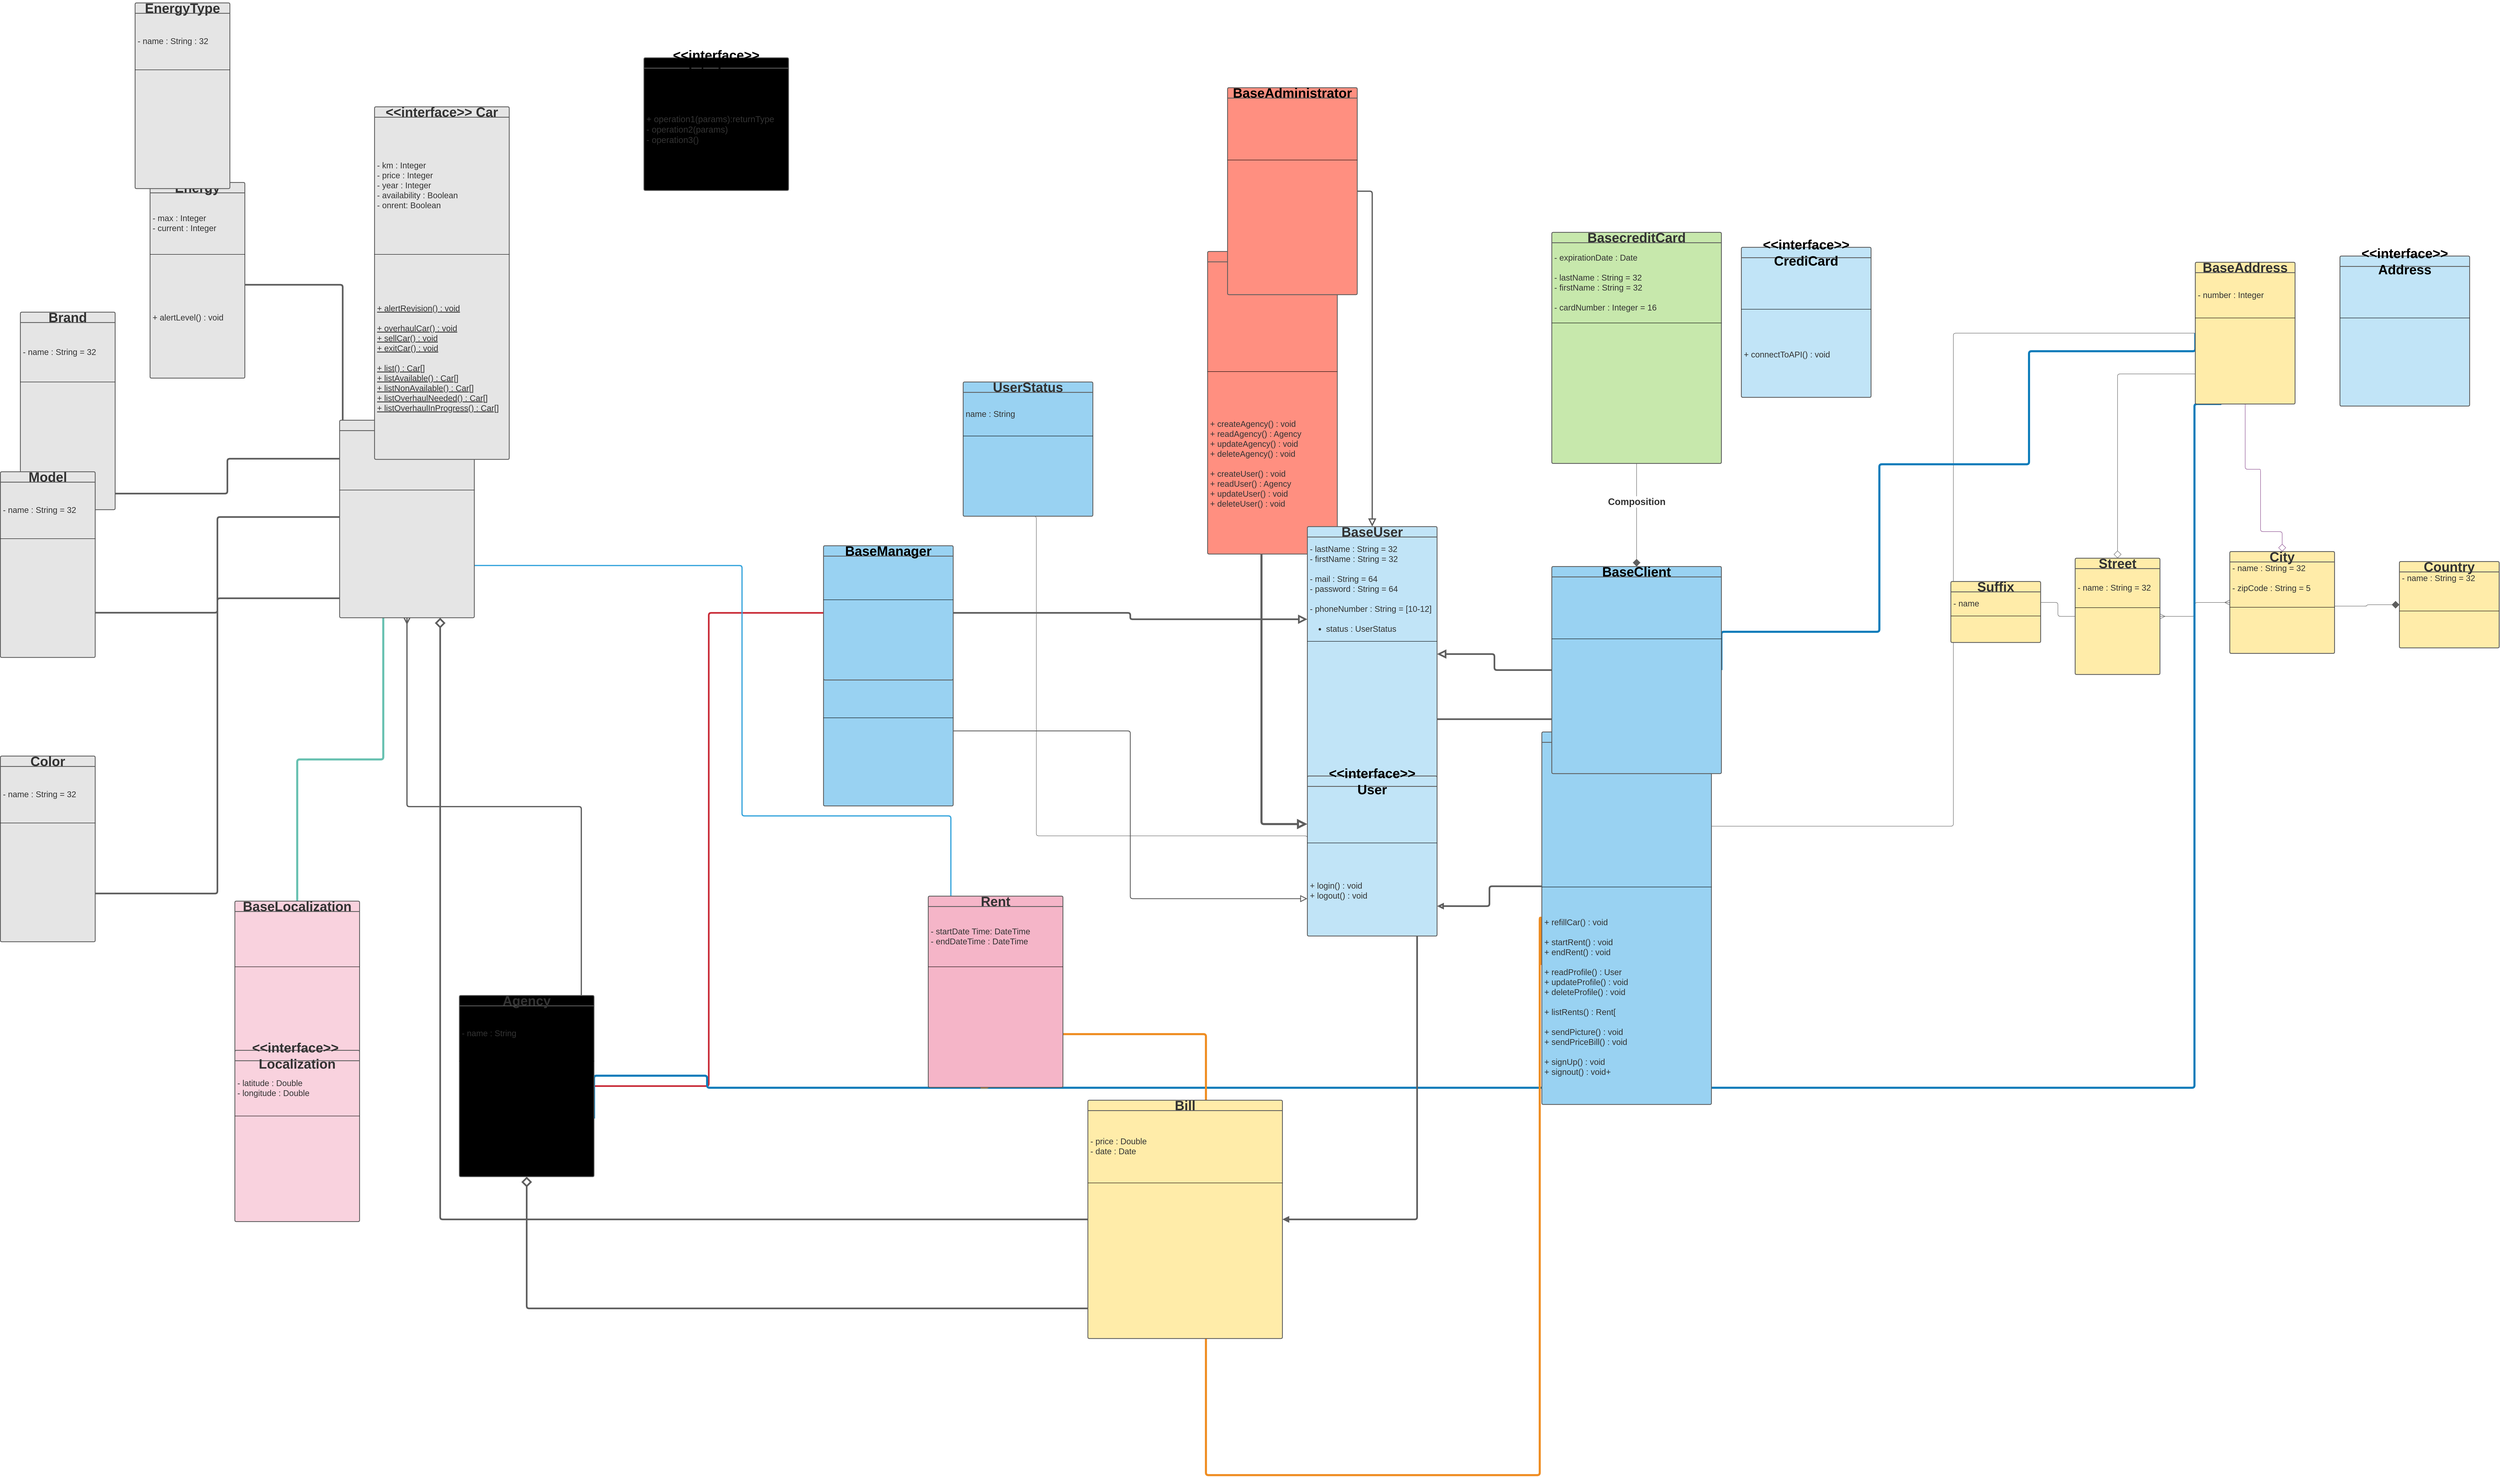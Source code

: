<mxfile version="13.6.5">
    <diagram id="5RfYDNpCwrx3Yhhdope6" name="Page-1">
        <mxGraphModel dx="8212" dy="3668" grid="1" gridSize="10" guides="1" tooltips="1" connect="1" arrows="1" fold="1" page="1" pageScale="1" pageWidth="827" pageHeight="1169" math="0" shadow="0">
            <root>
                <mxCell id="0"/>
                <mxCell id="1" parent="0"/>
                <UserObject label="" lucidchartObjectId="KBDP-sOj3bXd" id="30">
                    <mxCell style="html=1;jettySize=18;fontSize=11;strokeColor=#5E5E5E;rounded=1;arcSize=12;edgeStyle=orthogonalEdgeStyle;startArrow=diamond;endFill=1;startSize=16;;endArrow=none;;exitX=0.5;exitY=-0.003;exitPerimeter=1;entryX=0.5;entryY=1.002;entryPerimeter=1;" edge="1" parent="1" source="110" target="26">
                        <mxGeometry width="100" height="100" relative="1" as="geometry">
                            <Array as="points"/>
                        </mxGeometry>
                    </mxCell>
                </UserObject>
                <mxCell id="31" value="Composition" style="text;html=1;resizable=0;labelBackgroundColor=#ffffff;align=center;verticalAlign=middle;fontStyle=1;fontColor=#333333;;fontSize=22.667;" vertex="1" parent="30">
                    <mxGeometry x="0.259" relative="1" as="geometry"/>
                </mxCell>
                <UserObject label="" lucidchartObjectId="~MDPHWvBmZZT" id="32">
                    <mxCell style="html=1;jettySize=18;fontSize=11;strokeColor=#5E5E5E;rounded=1;arcSize=12;edgeStyle=orthogonalEdgeStyle;startArrow=none;;endArrow=none;;exitX=1.002;exitY=0.252;exitPerimeter=1;entryX=-0.004;entryY=0.5;entryPerimeter=1;" edge="1" parent="1" source="6" target="14">
                        <mxGeometry width="100" height="100" relative="1" as="geometry">
                            <Array as="points"/>
                        </mxGeometry>
                    </mxCell>
                </UserObject>
                <UserObject label="" lucidchartObjectId="QNDPG9SQ7S8q" id="33">
                    <mxCell style="html=1;jettySize=18;fontSize=11;strokeColor=#5E5E5E;dashed=1;rounded=1;arcSize=12;edgeStyle=orthogonalEdgeStyle;startArrow=none;;endArrow=none;;exitY=0.589;exitPerimeter=1;entryY=0.589;entryPerimeter=1;" edge="1" parent="1" source="14" target="14">
                        <mxGeometry width="100" height="100" relative="1" as="geometry">
                            <Array as="points">
                                <mxPoint x="659" y="-887" generated="1"/>
                                <mxPoint x="659" y="-887" generated="1"/>
                            </Array>
                        </mxGeometry>
                    </mxCell>
                </UserObject>
                <UserObject label="" lucidchartObjectId="0VDPelJ_Ds8s" id="42">
                    <mxCell style="html=1;jettySize=18;fontSize=11;strokeColor=#5E5E5E;rounded=1;arcSize=12;edgeStyle=orthogonalEdgeStyle;startArrow=none;;endArrow=diamond;endFill=0;endSize=16;;exitX=-0.004;exitY=0.79;exitPerimeter=1;entryX=0.5;entryY=-0.004;entryPerimeter=1;" edge="1" parent="1" source="14" target="47">
                        <mxGeometry width="100" height="100" relative="1" as="geometry">
                            <Array as="points"/>
                        </mxGeometry>
                    </mxCell>
                </UserObject>
                <UserObject label="" lucidchartObjectId="oZDPMXBSBQoi" id="51">
                    <mxCell style="html=1;jettySize=18;fontSize=11;strokeColor=#5E5E5E;rounded=1;arcSize=12;edgeStyle=orthogonalEdgeStyle;startArrow=none;;endArrow=diamond;endFill=1;endSize=16;;exitX=1.004;exitY=0.536;exitPerimeter=1;entryX=-0.004;entryY=0.5;entryPerimeter=1;" edge="1" parent="1" source="38" target="43">
                        <mxGeometry width="100" height="100" relative="1" as="geometry">
                            <Array as="points"/>
                        </mxGeometry>
                    </mxCell>
                </UserObject>
                <UserObject label="" lucidchartObjectId="L0DP7nwBgOTO" id="52">
                    <mxCell style="html=1;jettySize=18;fontSize=11;strokeColor=#5E5E5E;rounded=1;arcSize=12;edgeStyle=orthogonalEdgeStyle;startArrow=ERmany;startSize=10;;endArrow=ERmany;endSize=10;;exitX=1.004;exitY=0.5;exitPerimeter=1;entryX=-0.004;entryY=0.5;entryPerimeter=1;" edge="1" parent="1" source="47" target="38">
                        <mxGeometry width="100" height="100" relative="1" as="geometry">
                            <Array as="points"/>
                        </mxGeometry>
                    </mxCell>
                </UserObject>
                <UserObject label="" lucidchartObjectId="e1DP7h.QYlF." id="53">
                    <mxCell style="html=1;jettySize=18;fontSize=11;strokeColor=#834187;strokeOpacity=100;rounded=1;arcSize=12;edgeStyle=orthogonalEdgeStyle;startArrow=none;;endArrow=diamond;endFill=0;endSize=16;;exitX=0.5;exitY=1.004;exitPerimeter=1;entryX=0.5;entryY=-0.004;entryPerimeter=1;" edge="1" parent="1" source="14" target="38">
                        <mxGeometry width="100" height="100" relative="1" as="geometry">
                            <Array as="points">
                                <mxPoint x="791" y="-528"/>
                                <mxPoint x="797" y="-528"/>
                                <mxPoint x="797" y="-378"/>
                                <mxPoint x="845" y="-378"/>
                            </Array>
                        </mxGeometry>
                    </mxCell>
                </UserObject>
                <UserObject label="" lucidchartObjectId="U4DPAWzCfaUG" id="58">
                    <mxCell style="html=1;jettySize=18;fontSize=11;strokeColor=#5E5E5E;rounded=1;arcSize=12;edgeStyle=orthogonalEdgeStyle;startArrow=none;;endArrow=none;;exitX=-0.004;exitY=0.5;exitPerimeter=1;entryX=1.004;entryY=0.342;entryPerimeter=1;" edge="1" parent="1" source="47" target="54">
                        <mxGeometry width="100" height="100" relative="1" as="geometry">
                            <Array as="points"/>
                        </mxGeometry>
                    </mxCell>
                </UserObject>
                <UserObject label="" lucidchartObjectId="qPTPMJN19MaH" id="59">
                    <mxCell style="html=1;jettySize=18;fontSize=11;strokeColor=#c92d39;strokeOpacity=100;strokeWidth=4;rounded=1;arcSize=12;edgeStyle=orthogonalEdgeStyle;startArrow=none;;endArrow=none;;exitX=-0.003;exitY=0.5;exitPerimeter=1;entryX=1.003;entryY=0.5;entryPerimeter=1;" edge="1" parent="1" source="120" target="18">
                        <mxGeometry width="100" height="100" relative="1" as="geometry">
                            <Array as="points"/>
                        </mxGeometry>
                    </mxCell>
                </UserObject>
                <UserObject label="" lucidchartObjectId="LpEPcqVdFbPr" id="60">
                    <mxCell style="html=1;jettySize=18;fontSize=11;strokeColor=#5E5E5E;strokeWidth=4;rounded=1;arcSize=12;edgeStyle=orthogonalEdgeStyle;startArrow=none;;endArrow=block;endFill=0;;exitX=-0.002;exitY=0.414;exitPerimeter=1;entryX=1.003;entryY=0.815;entryPerimeter=1;" edge="1" parent="1" source="6" target="128">
                        <mxGeometry width="100" height="100" relative="1" as="geometry">
                            <Array as="points"/>
                        </mxGeometry>
                    </mxCell>
                </UserObject>
                <UserObject label="" lucidchartObjectId="QpEP~G-iInLR" id="61">
                    <mxCell style="html=1;jettySize=18;fontSize=11;strokeColor=#5E5E5E;strokeWidth=2;rounded=1;arcSize=12;edgeStyle=orthogonalEdgeStyle;startArrow=none;;endArrow=block;endFill=0;endSize=12;;exitX=1.003;exitY=0.5;exitPerimeter=1;entryX=-0.003;entryY=0.768;entryPerimeter=1;" edge="1" parent="1" source="22" target="128">
                        <mxGeometry width="100" height="100" relative="1" as="geometry">
                            <Array as="points"/>
                        </mxGeometry>
                    </mxCell>
                </UserObject>
                <UserObject label="" lucidchartObjectId="VyEPJtCxPHjH" id="62">
                    <mxCell style="html=1;jettySize=18;fontSize=11;strokeColor=#5E5E5E;strokeWidth=3;rounded=1;arcSize=12;edgeStyle=orthogonalEdgeStyle;startArrow=ERmany;startSize=10;;endArrow=none;;exitX=0.5;exitY=1.003;exitPerimeter=1;entryX=0.908;entryY=-0.003;entryPerimeter=1;" edge="1" parent="1" source="10" target="18">
                        <mxGeometry width="100" height="100" relative="1" as="geometry">
                            <Array as="points"/>
                        </mxGeometry>
                    </mxCell>
                </UserObject>
                <UserObject label="" lucidchartObjectId="mBEPEIezt0qO" id="71">
                    <mxCell style="html=1;jettySize=18;fontSize=11;strokeColor=#5E5E5E;strokeWidth=4;rounded=1;arcSize=12;edgeStyle=orthogonalEdgeStyle;startArrow=none;;endArrow=none;;exitX=1.004;exitY=0.761;exitPerimeter=1;entryX=-0.003;entryY=0.49;entryPerimeter=1;" edge="1" parent="1" source="67" target="10">
                        <mxGeometry width="100" height="100" relative="1" as="geometry">
                            <Array as="points"/>
                        </mxGeometry>
                    </mxCell>
                </UserObject>
                <UserObject label="" lucidchartObjectId="vBEPPZHmdo~H" id="72">
                    <mxCell style="html=1;jettySize=18;fontSize=11;strokeColor=#5E5E5E;strokeWidth=4;rounded=1;arcSize=12;edgeStyle=orthogonalEdgeStyle;startArrow=none;;endArrow=none;;exitX=1.004;exitY=0.922;exitPerimeter=1;entryX=-0.003;entryY=0.193;entryPerimeter=1;" edge="1" parent="1" source="63" target="10">
                        <mxGeometry width="100" height="100" relative="1" as="geometry">
                            <Array as="points"/>
                        </mxGeometry>
                    </mxCell>
                </UserObject>
                <UserObject label="" lucidchartObjectId="-DEPO_3HxVfS" id="77">
                    <mxCell style="html=1;jettySize=18;fontSize=11;strokeColor=#5E5E5E;strokeWidth=4;rounded=1;arcSize=12;edgeStyle=orthogonalEdgeStyle;startArrow=none;;endArrow=none;;exitX=1.004;exitY=0.742;exitPerimeter=1;entryX=-0.003;entryY=0.904;entryPerimeter=1;" edge="1" parent="1" source="73" target="10">
                        <mxGeometry width="100" height="100" relative="1" as="geometry">
                            <Array as="points"/>
                        </mxGeometry>
                    </mxCell>
                </UserObject>
                <UserObject label="" lucidchartObjectId="EJEPcHtEb3Is" id="86">
                    <mxCell style="html=1;jettySize=18;fontSize=11;strokeColor=#5E5E5E;strokeWidth=4;rounded=1;arcSize=12;edgeStyle=orthogonalEdgeStyle;startArrow=none;;endArrow=none;;exitX=0.53;exitY=-0.003;exitPerimeter=1;entryX=0.5;entryY=1.003;entryPerimeter=1;" edge="1" parent="1" source="78" target="82">
                        <mxGeometry width="100" height="100" relative="1" as="geometry">
                            <Array as="points"/>
                        </mxGeometry>
                    </mxCell>
                </UserObject>
                <UserObject label="" lucidchartObjectId="uKEPRJ6XrZKV" id="87">
                    <mxCell style="html=1;jettySize=18;fontSize=11;strokeColor=#5E5E5E;strokeWidth=4;rounded=1;arcSize=12;edgeStyle=orthogonalEdgeStyle;startArrow=none;;endArrow=none;;exitX=0.02;exitY=-0.003;exitPerimeter=1;entryX=1.004;entryY=0.523;entryPerimeter=1;" edge="1" parent="1" source="10" target="78">
                        <mxGeometry width="100" height="100" relative="1" as="geometry">
                            <Array as="points"/>
                        </mxGeometry>
                    </mxCell>
                </UserObject>
                <UserObject label="" lucidchartObjectId="LNEP3~CspeV~" id="88">
                    <mxCell style="html=1;jettySize=18;fontSize=11;strokeColor=#0c7cba;strokeOpacity=100;strokeWidth=5;rounded=1;arcSize=12;edgeStyle=orthogonalEdgeStyle;startArrow=none;;endArrow=none;;exitX=1.003;exitY=0.68;exitPerimeter=1;entryX=0.26;entryY=1.004;entryPerimeter=1;" edge="1" parent="1" source="18" target="14">
                        <mxGeometry width="100" height="100" relative="1" as="geometry">
                            <Array as="points">
                                <mxPoint x="-2940" y="931"/>
                                <mxPoint x="-350" y="960"/>
                                <mxPoint x="638" y="-562"/>
                            </Array>
                        </mxGeometry>
                    </mxCell>
                </UserObject>
                <UserObject label="" lucidchartObjectId="XKTPP24UVmcx" id="89">
                    <mxCell style="html=1;jettySize=18;fontSize=11;strokeColor=#0c7cba;strokeOpacity=100;strokeWidth=5;rounded=1;arcSize=12;edgeStyle=orthogonalEdgeStyle;startArrow=none;;endArrow=none;;exitX=1.002;exitY=0.5;exitPerimeter=1;entryX=-0.004;entryY=0.5;entryPerimeter=1;" edge="1" parent="1" source="110" target="14">
                        <mxGeometry width="100" height="100" relative="1" as="geometry">
                            <Array as="points">
                                <mxPoint x="-120" y="-137"/>
                                <mxPoint x="-120" y="-540"/>
                                <mxPoint x="240" y="-540"/>
                                <mxPoint x="240" y="-812"/>
                            </Array>
                        </mxGeometry>
                    </mxCell>
                </UserObject>
                <UserObject label="" lucidchartObjectId="zTEPGI~eQrPF" id="90">
                    <mxCell style="html=1;jettySize=18;fontSize=11;strokeColor=#68c1b1;strokeOpacity=100;strokeWidth=5;rounded=1;arcSize=12;edgeStyle=orthogonalEdgeStyle;startArrow=none;;endArrow=none;;exitX=0.323;exitY=1.003;exitPerimeter=1;entryX=0.5;entryY=-0.003;entryPerimeter=1;" edge="1" parent="1" source="10" target="34">
                        <mxGeometry width="100" height="100" relative="1" as="geometry">
                            <Array as="points"/>
                        </mxGeometry>
                    </mxCell>
                </UserObject>
                <UserObject label="" lucidchartObjectId="eeFPdmZz9bhF" id="95">
                    <mxCell style="html=1;jettySize=18;fontSize=11;strokeColor=#5E5E5E;rounded=1;arcSize=12;edgeStyle=orthogonalEdgeStyle;startArrow=none;;endArrow=none;;exitX=-0.003;exitY=0.5;exitPerimeter=1;entryX=0.5;entryY=1.004;entryPerimeter=1;" edge="1" parent="1" source="128" target="91">
                        <mxGeometry width="100" height="100" relative="1" as="geometry">
                            <Array as="points">
                                <mxPoint x="-2148" y="354"/>
                            </Array>
                        </mxGeometry>
                    </mxCell>
                </UserObject>
                <UserObject label="" lucidchartObjectId="OpFP_wN8tkdx" id="100">
                    <mxCell style="html=1;jettySize=18;fontSize=11;strokeColor=#ef8d22;strokeOpacity=100;strokeWidth=5;rounded=1;arcSize=12;edgeStyle=orthogonalEdgeStyle;startArrow=none;;endArrow=none;;exitX=-0.002;exitY=0.626;exitPerimeter=1;entryX=0.388;entryY=1.003;entryPerimeter=1;" edge="1" parent="1" source="6" target="96">
                        <mxGeometry width="100" height="100" relative="1" as="geometry">
                            <Array as="points">
                                <mxPoint x="-937" y="551"/>
                                <mxPoint x="-937" y="1892"/>
                                <mxPoint x="-1740" y="1892"/>
                                <mxPoint x="-1740" y="831"/>
                                <mxPoint x="-2262" y="831"/>
                            </Array>
                        </mxGeometry>
                    </mxCell>
                </UserObject>
                <UserObject label="" lucidchartObjectId="XpFPq5zYP~cf" id="101">
                    <mxCell style="html=1;jettySize=18;fontSize=11;strokeColor=#3aa6dd;strokeOpacity=100;strokeWidth=3;rounded=1;arcSize=12;edgeStyle=orthogonalEdgeStyle;startArrow=none;;endArrow=none;;exitX=0.166;exitY=-0.003;exitPerimeter=1;entryX=1.003;entryY=0.737;entryPerimeter=1;" edge="1" parent="1" source="96" target="10">
                        <mxGeometry width="100" height="100" relative="1" as="geometry">
                            <Array as="points">
                                <mxPoint x="-2376" y="306"/>
                                <mxPoint x="-2856" y="306"/>
                                <mxPoint x="-2856" y="32"/>
                            </Array>
                        </mxGeometry>
                    </mxCell>
                </UserObject>
                <UserObject label="" lucidchartObjectId="FtFPsLgDKnul" id="106">
                    <mxCell style="html=1;jettySize=18;fontSize=11;strokeColor=#5E5E5E;strokeWidth=4;rounded=1;arcSize=12;edgeStyle=orthogonalEdgeStyle;startArrow=none;;endArrow=diamond;endFill=0;endSize=16;;exitX=-0.002;exitY=0.5;exitPerimeter=1;entryX=0.748;entryY=1.003;entryPerimeter=1;" edge="1" parent="1" source="102" target="10">
                        <mxGeometry width="100" height="100" relative="1" as="geometry">
                            <Array as="points"/>
                        </mxGeometry>
                    </mxCell>
                </UserObject>
                <UserObject label="" lucidchartObjectId="3uFPoLVS.C9O" id="107">
                    <mxCell style="html=1;jettySize=18;fontSize=11;strokeColor=#5E5E5E;strokeWidth=4;rounded=1;arcSize=12;edgeStyle=orthogonalEdgeStyle;startArrow=none;;endArrow=diamond;endFill=0;endSize=16;;exitX=-0.002;exitY=0.875;exitPerimeter=1;entryX=0.5;entryY=1.003;entryPerimeter=1;" edge="1" parent="1" source="102" target="18">
                        <mxGeometry width="100" height="100" relative="1" as="geometry">
                            <Array as="points"/>
                        </mxGeometry>
                    </mxCell>
                </UserObject>
                <UserObject label="" lucidchartObjectId="ZMTPIbxcPhj9" id="118">
                    <mxCell style="html=1;jettySize=18;fontSize=11;strokeColor=#5E5E5E;strokeWidth=4;rounded=1;arcSize=12;edgeStyle=orthogonalEdgeStyle;startArrow=block;endFill=1;;endArrow=none;;exitX=1.002;exitY=0.5;exitPerimeter=1;entryX=-0.002;entryY=0.738;entryPerimeter=1;" edge="1" parent="1" source="102" target="110">
                        <mxGeometry width="100" height="100" relative="1" as="geometry">
                            <Array as="points"/>
                        </mxGeometry>
                    </mxCell>
                </UserObject>
                <UserObject label="" lucidchartObjectId="ZNTPXIl5XcfC" id="119">
                    <mxCell style="html=1;jettySize=18;fontSize=11;strokeColor=#5E5E5E;strokeWidth=3;rounded=1;arcSize=12;edgeStyle=orthogonalEdgeStyle;startArrow=none;;endArrow=block;endFill=0;endSize=12;;exitX=1.003;exitY=0.5;exitPerimeter=1;entryX=0.5;entryY=-0.002;entryPerimeter=1;" edge="1" parent="1" source="114" target="124">
                        <mxGeometry width="100" height="100" relative="1" as="geometry">
                            <Array as="points"/>
                        </mxGeometry>
                    </mxCell>
                </UserObject>
                <UserObject label="" lucidchartObjectId="XVTPJnx9~3q-" id="132">
                    <mxCell style="html=1;jettySize=18;fontSize=11;strokeColor=#5E5E5E;strokeWidth=4;rounded=1;arcSize=12;edgeStyle=orthogonalEdgeStyle;startArrow=none;;endArrow=block;endFill=0;endSize=12;;exitX=-0.002;exitY=0.5;exitPerimeter=1;entryX=1.003;entryY=0.444;entryPerimeter=1;" edge="1" parent="1" source="110" target="124">
                        <mxGeometry width="100" height="100" relative="1" as="geometry">
                            <Array as="points"/>
                        </mxGeometry>
                    </mxCell>
                </UserObject>
                <UserObject label="" lucidchartObjectId="hWTPpiE8yUmL" id="133">
                    <mxCell style="html=1;jettySize=18;fontSize=11;strokeColor=#5E5E5E;strokeWidth=5;rounded=1;arcSize=12;edgeStyle=orthogonalEdgeStyle;startArrow=none;;endArrow=block;endFill=0;endSize=12;;exitX=0.415;exitY=1.002;exitPerimeter=1;entryX=-0.003;entryY=0.299;entryPerimeter=1;" edge="1" parent="1" source="2" target="128">
                        <mxGeometry width="100" height="100" relative="1" as="geometry">
                            <Array as="points"/>
                        </mxGeometry>
                    </mxCell>
                </UserObject>
                <UserObject label="" lucidchartObjectId="3ZTPIbbzaPxq" id="142">
                    <mxCell style="html=1;jettySize=18;fontSize=11;strokeColor=#5E5E5E;strokeWidth=4;rounded=1;arcSize=12;edgeStyle=orthogonalEdgeStyle;startArrow=none;;endArrow=block;endFill=0;endSize=12;;exitX=1.003;exitY=0.5;exitPerimeter=1;entryX=-0.003;entryY=0.322;entryPerimeter=1;" edge="1" parent="1" source="120" target="124">
                        <mxGeometry width="100" height="100" relative="1" as="geometry">
                            <Array as="points"/>
                        </mxGeometry>
                    </mxCell>
                </UserObject>
                <mxCell id="2" value="&amp;lt;&amp;lt;interface&amp;gt;&amp;gt;&#10;Administrator" style="html=1;whiteSpace=wrap;swimlane;childLayout=stackLayout;horizontal=1;startSize=26;horizontalStack=0;resizeParent=1;resizeParentMax=0;resizeLast=0;collapsible=0;marginBottom=0;swimlaneFillColor=#ff8f80;startSize=25;fontSize=32;fontStyle=1;spacing=0;strokeColor=#5e5e5e;strokeOpacity=100;fillOpacity=100;rounded=1;absoluteArcSize=1;arcSize=7.2;fillColor=#ff8f80;strokeWidth=2;" vertex="1" zOrder="4" parent="1">
                    <mxGeometry x="-1736" y="-1052" width="312" height="727.95" as="geometry"/>
                </mxCell>
                <mxCell id="3" value="" style="part=1;html=1;resizeHeight=0;strokeColor=none;fillColor=none;align=left;verticalAlign=middle;spacingLeft=4;spacingRight=4;overflow=hidden;rotatable=0;points=[[0,0.5],[1,0.5]];portConstraint=eastwest;swimlaneFillColor=#ff8f80;strokeOpacity=100;fillOpacity=100;fontSize=11;" vertex="1" parent="2">
                    <mxGeometry y="25" width="312" height="260" as="geometry"/>
                </mxCell>
                <mxCell id="4" value="" style="line;strokeWidth=1;fillColor=none;align=left;verticalAlign=middle;spacingTop=-1;spacingLeft=3;spacingRight=3;rotatable=0;labelPosition=right;points=[];portConstraint=eastwest;" vertex="1" parent="2">
                    <mxGeometry y="285" width="312" height="8" as="geometry"/>
                </mxCell>
                <mxCell id="5" value="+ createAgency() : void&#10;+ readAgency() : Agency&#10;+ updateAgency() : void&#10;+ deleteAgency() : void&#10;&#10;+ createUser() : void&#10;+ readUser() : Agency&#10;+ updateUser() : void&#10;+ deleteUser() : void" style="part=1;html=1;resizeHeight=0;strokeColor=none;fillColor=none;align=left;verticalAlign=middle;spacingLeft=4;spacingRight=4;overflow=hidden;rotatable=0;points=[[0,0.5],[1,0.5]];portConstraint=eastwest;swimlaneFillColor=#ff8f80;strokeOpacity=100;fillOpacity=100;fontSize=20;fontColor=#333333;" vertex="1" parent="2">
                    <mxGeometry y="293" width="312" height="434.95" as="geometry"/>
                </mxCell>
                <mxCell id="6" value="&amp;lt;&amp;lt;interface&amp;gt;&amp;gt;&#10;Client" style="html=1;whiteSpace=wrap;swimlane;childLayout=stackLayout;horizontal=1;startSize=26;horizontalStack=0;resizeParent=1;resizeParentMax=0;resizeLast=0;collapsible=0;marginBottom=0;swimlaneFillColor=#99d2f2;startSize=25;fontSize=32;fontStyle=1;spacing=0;strokeColor=#5e5e5e;strokeOpacity=100;fillOpacity=100;rounded=1;absoluteArcSize=1;arcSize=7.2;fillColor=#99d2f2;strokeWidth=2;" vertex="1" zOrder="7" parent="1">
                    <mxGeometry x="-932" y="104" width="408" height="896.2" as="geometry"/>
                </mxCell>
                <mxCell id="7" value="" style="part=1;html=1;resizeHeight=0;strokeColor=none;fillColor=none;align=left;verticalAlign=middle;spacingLeft=4;spacingRight=4;overflow=hidden;rotatable=0;points=[[0,0.5],[1,0.5]];portConstraint=eastwest;swimlaneFillColor=#99d2f2;strokeOpacity=100;fillOpacity=100;fontSize=11;" vertex="1" parent="6">
                    <mxGeometry y="25" width="408" height="344" as="geometry"/>
                </mxCell>
                <mxCell id="8" value="" style="line;strokeWidth=1;fillColor=none;align=left;verticalAlign=middle;spacingTop=-1;spacingLeft=3;spacingRight=3;rotatable=0;labelPosition=right;points=[];portConstraint=eastwest;" vertex="1" parent="6">
                    <mxGeometry y="369" width="408" height="8" as="geometry"/>
                </mxCell>
                <mxCell id="9" value="+ refillCar() : void&#10;&#10;+ startRent() : void&#10;+ endRent() : void&#10;&#10;+ readProfile() : User&#10;+ updateProfile() : void&#10;+ deleteProfile() : void&#10;&#10;+ listRents() : Rent[&#10;&#10;+ sendPicture() : void&#10;+ sendPriceBill() : void&#10;&#10;+ signUp() :  void&#10;+ signout() : void+ " style="part=1;html=1;resizeHeight=0;strokeColor=none;fillColor=none;align=left;verticalAlign=middle;spacingLeft=4;spacingRight=4;overflow=hidden;rotatable=0;points=[[0,0.5],[1,0.5]];portConstraint=eastwest;swimlaneFillColor=#99d2f2;strokeOpacity=100;fillOpacity=100;fontSize=20;fontColor=#333333;" vertex="1" parent="6">
                    <mxGeometry y="377" width="408" height="519.2" as="geometry"/>
                </mxCell>
                <mxCell id="10" value="BaseCar" style="html=1;whiteSpace=wrap;swimlane;childLayout=stackLayout;horizontal=1;startSize=26;horizontalStack=0;resizeParent=1;resizeParentMax=0;resizeLast=0;collapsible=0;marginBottom=0;swimlaneFillColor=#e5e5e5;startSize=25;fontSize=32;fontColor=#333333;spacing=0;strokeColor=#5e5e5e;strokeOpacity=100;fillOpacity=100;rounded=1;absoluteArcSize=1;arcSize=7.2;fillColor=#e5e5e5;strokeWidth=2;" vertex="1" zOrder="8" parent="1">
                    <mxGeometry x="-3824" y="-646" width="324" height="475.2" as="geometry"/>
                </mxCell>
                <mxCell id="11" value="" style="part=1;html=1;resizeHeight=0;strokeColor=none;fillColor=none;align=left;verticalAlign=middle;spacingLeft=4;spacingRight=4;overflow=hidden;rotatable=0;points=[[0,0.5],[1,0.5]];portConstraint=eastwest;swimlaneFillColor=#e5e5e5;strokeOpacity=100;fillOpacity=100;fontSize=11;" vertex="1" parent="10">
                    <mxGeometry y="25" width="324" height="139" as="geometry"/>
                </mxCell>
                <mxCell id="12" value="" style="line;strokeWidth=1;fillColor=none;align=left;verticalAlign=middle;spacingTop=-1;spacingLeft=3;spacingRight=3;rotatable=0;labelPosition=right;points=[];portConstraint=eastwest;" vertex="1" parent="10">
                    <mxGeometry y="164" width="324" height="8" as="geometry"/>
                </mxCell>
                <mxCell id="13" value="" style="part=1;html=1;resizeHeight=0;strokeColor=none;fillColor=none;align=left;verticalAlign=middle;spacingLeft=4;spacingRight=4;overflow=hidden;rotatable=0;points=[[0,0.5],[1,0.5]];portConstraint=eastwest;swimlaneFillColor=#e5e5e5;strokeOpacity=100;fillOpacity=100;fontSize=11;" vertex="1" parent="10">
                    <mxGeometry y="172" width="324" height="303.2" as="geometry"/>
                </mxCell>
                <mxCell id="14" value="BaseAddress" style="html=1;whiteSpace=wrap;swimlane;childLayout=stackLayout;horizontal=1;startSize=26;horizontalStack=0;resizeParent=1;resizeParentMax=0;resizeLast=0;collapsible=0;marginBottom=0;swimlaneFillColor=#ffeca9;startSize=25;fontSize=32;fontColor=#333333;spacing=0;strokeColor=#5e5e5e;strokeOpacity=100;fillOpacity=100;rounded=1;absoluteArcSize=1;arcSize=7.2;fillColor=#ffeca9;strokeWidth=2;" vertex="1" zOrder="14" parent="1">
                    <mxGeometry x="640" y="-1026" width="240" height="341" as="geometry"/>
                </mxCell>
                <mxCell id="15" value="- number : Integer " style="part=1;html=1;resizeHeight=0;strokeColor=none;fillColor=none;align=left;verticalAlign=middle;spacingLeft=4;spacingRight=4;overflow=hidden;rotatable=0;points=[[0,0.5],[1,0.5]];portConstraint=eastwest;swimlaneFillColor=#ffeca9;strokeOpacity=100;fillOpacity=100;fontSize=20;fontColor=#333333;" vertex="1" parent="14">
                    <mxGeometry y="25" width="240" height="105" as="geometry"/>
                </mxCell>
                <mxCell id="16" value="" style="line;strokeWidth=1;fillColor=none;align=left;verticalAlign=middle;spacingTop=-1;spacingLeft=3;spacingRight=3;rotatable=0;labelPosition=right;points=[];portConstraint=eastwest;" vertex="1" parent="14">
                    <mxGeometry y="130" width="240" height="8" as="geometry"/>
                </mxCell>
                <mxCell id="17" value="" style="part=1;html=1;resizeHeight=0;strokeColor=none;fillColor=none;align=left;verticalAlign=middle;spacingLeft=4;spacingRight=4;overflow=hidden;rotatable=0;points=[[0,0.5],[1,0.5]];portConstraint=eastwest;swimlaneFillColor=#ffeca9;strokeOpacity=100;fillOpacity=100;fontSize=11;" vertex="1" parent="14">
                    <mxGeometry y="138" width="240" height="203" as="geometry"/>
                </mxCell>
                <mxCell id="18" value="Agency" style="html=1;whiteSpace=wrap;swimlane;childLayout=stackLayout;horizontal=1;startSize=26;horizontalStack=0;resizeParent=1;resizeParentMax=0;resizeLast=0;collapsible=0;marginBottom=0;swimlaneFillColor=FFFFFF;startSize=25;fontSize=32;fontColor=#333333;spacing=0;strokeColor=#5e5e5e;strokeOpacity=100;rounded=1;absoluteArcSize=1;arcSize=7.2;fillColor=FFFFFF;strokeWidth=2;" vertex="1" zOrder="15" parent="1">
                    <mxGeometry x="-3536" y="738" width="324" height="436" as="geometry"/>
                </mxCell>
                <mxCell id="19" value="- name : String" style="part=1;html=1;resizeHeight=0;strokeColor=none;fillColor=none;align=left;verticalAlign=middle;spacingLeft=4;spacingRight=4;overflow=hidden;rotatable=0;points=[[0,0.5],[1,0.5]];portConstraint=eastwest;swimlaneFillColor=FFFFFF;strokeOpacity=100;fontSize=20;fontColor=#333333;" vertex="1" parent="18">
                    <mxGeometry y="25" width="324" height="129" as="geometry"/>
                </mxCell>
                <mxCell id="20" value="" style="line;strokeWidth=1;fillColor=none;align=left;verticalAlign=middle;spacingTop=-1;spacingLeft=3;spacingRight=3;rotatable=0;labelPosition=right;points=[];portConstraint=eastwest;" vertex="1" parent="18">
                    <mxGeometry y="154" width="324" height="8" as="geometry"/>
                </mxCell>
                <mxCell id="21" value="" style="part=1;html=1;resizeHeight=0;strokeColor=none;fillColor=none;align=left;verticalAlign=middle;spacingLeft=4;spacingRight=4;overflow=hidden;rotatable=0;points=[[0,0.5],[1,0.5]];portConstraint=eastwest;swimlaneFillColor=FFFFFF;strokeOpacity=100;fontSize=11;" vertex="1" parent="18">
                    <mxGeometry y="162" width="324" height="274" as="geometry"/>
                </mxCell>
                <mxCell id="22" value="&amp;lt;&amp;lt;interface&amp;gt;&amp;gt;&#10;Manager" style="html=1;whiteSpace=wrap;swimlane;childLayout=stackLayout;horizontal=1;startSize=26;horizontalStack=0;resizeParent=1;resizeParentMax=0;resizeLast=0;collapsible=0;marginBottom=0;swimlaneFillColor=#99d2f2;startSize=25;fontSize=32;fontStyle=1;spacing=0;strokeColor=#5e5e5e;strokeOpacity=100;fillOpacity=100;rounded=1;absoluteArcSize=1;arcSize=7.2;fillColor=#99d2f2;strokeWidth=2;" vertex="1" zOrder="16" parent="1">
                    <mxGeometry x="-2660" y="-79" width="312" height="361" as="geometry"/>
                </mxCell>
                <mxCell id="23" value="" style="part=1;html=1;resizeHeight=0;strokeColor=none;fillColor=none;align=left;verticalAlign=middle;spacingLeft=4;spacingRight=4;overflow=hidden;rotatable=0;points=[[0,0.5],[1,0.5]];portConstraint=eastwest;swimlaneFillColor=#99d2f2;strokeOpacity=100;fillOpacity=100;fontSize=11;" vertex="1" parent="22">
                    <mxGeometry y="25" width="312" height="120" as="geometry"/>
                </mxCell>
                <mxCell id="24" value="" style="line;strokeWidth=1;fillColor=none;align=left;verticalAlign=middle;spacingTop=-1;spacingLeft=3;spacingRight=3;rotatable=0;labelPosition=right;points=[];portConstraint=eastwest;" vertex="1" parent="22">
                    <mxGeometry y="145" width="312" height="8" as="geometry"/>
                </mxCell>
                <mxCell id="25" value="" style="part=1;html=1;resizeHeight=0;strokeColor=none;fillColor=none;align=left;verticalAlign=middle;spacingLeft=4;spacingRight=4;overflow=hidden;rotatable=0;points=[[0,0.5],[1,0.5]];portConstraint=eastwest;swimlaneFillColor=#99d2f2;strokeOpacity=100;fillOpacity=100;fontSize=11;" vertex="1" parent="22">
                    <mxGeometry y="153" width="312" height="208" as="geometry"/>
                </mxCell>
                <mxCell id="26" value="BasecreditCard" style="html=1;whiteSpace=wrap;swimlane;childLayout=stackLayout;horizontal=1;startSize=26;horizontalStack=0;resizeParent=1;resizeParentMax=0;resizeLast=0;collapsible=0;marginBottom=0;swimlaneFillColor=#c7e8ac;startSize=25;fontSize=32;fontColor=#333333;spacing=0;strokeColor=#5e5e5e;strokeOpacity=100;fillOpacity=100;rounded=1;absoluteArcSize=1;arcSize=7.2;fillColor=#c7e8ac;strokeWidth=2;" vertex="1" zOrder="19" parent="1">
                    <mxGeometry x="-908" y="-1098" width="408" height="556" as="geometry"/>
                </mxCell>
                <mxCell id="27" value="- expirationDate : Date&#10;&#10;- lastName : String = 32&#10;- firstName : String = 32&#10;&#10;- cardNumber : Integer = 16" style="part=1;html=1;resizeHeight=0;strokeColor=none;fillColor=none;align=left;verticalAlign=middle;spacingLeft=4;spacingRight=4;overflow=hidden;rotatable=0;points=[[0,0.5],[1,0.5]];portConstraint=eastwest;swimlaneFillColor=#c7e8ac;strokeOpacity=100;fillOpacity=100;fontSize=20;fontColor=#333333;" vertex="1" parent="26">
                    <mxGeometry y="25" width="408" height="189" as="geometry"/>
                </mxCell>
                <mxCell id="28" value="" style="line;strokeWidth=1;fillColor=none;align=left;verticalAlign=middle;spacingTop=-1;spacingLeft=3;spacingRight=3;rotatable=0;labelPosition=right;points=[];portConstraint=eastwest;" vertex="1" parent="26">
                    <mxGeometry y="214" width="408" height="8" as="geometry"/>
                </mxCell>
                <mxCell id="29" value="" style="part=1;html=1;resizeHeight=0;strokeColor=none;fillColor=none;align=left;verticalAlign=middle;spacingLeft=4;spacingRight=4;overflow=hidden;rotatable=0;points=[[0,0.5],[1,0.5]];portConstraint=eastwest;swimlaneFillColor=#c7e8ac;strokeOpacity=100;fillOpacity=100;fontSize=11;" vertex="1" parent="26">
                    <mxGeometry y="222" width="408" height="334" as="geometry"/>
                </mxCell>
                <mxCell id="34" value="BaseLocalization" style="html=1;whiteSpace=wrap;swimlane;childLayout=stackLayout;horizontal=1;startSize=26;horizontalStack=0;resizeParent=1;resizeParentMax=0;resizeLast=0;collapsible=0;marginBottom=0;swimlaneFillColor=#f9d2de;startSize=25;fontSize=32;fontColor=#333333;spacing=0;strokeColor=#5e5e5e;strokeOpacity=100;fillOpacity=100;rounded=1;absoluteArcSize=1;arcSize=7.2;fillColor=#f9d2de;strokeWidth=2;" vertex="1" zOrder="24" parent="1">
                    <mxGeometry x="-4076" y="511" width="300" height="412" as="geometry"/>
                </mxCell>
                <mxCell id="35" value="" style="part=1;html=1;resizeHeight=0;strokeColor=none;fillColor=none;align=left;verticalAlign=middle;spacingLeft=4;spacingRight=4;overflow=hidden;rotatable=0;points=[[0,0.5],[1,0.5]];portConstraint=eastwest;swimlaneFillColor=#f9d2de;strokeOpacity=100;fillOpacity=100;fontSize=11;" vertex="1" parent="34">
                    <mxGeometry y="25" width="300" height="129" as="geometry"/>
                </mxCell>
                <mxCell id="36" value="" style="line;strokeWidth=1;fillColor=none;align=left;verticalAlign=middle;spacingTop=-1;spacingLeft=3;spacingRight=3;rotatable=0;labelPosition=right;points=[];portConstraint=eastwest;" vertex="1" parent="34">
                    <mxGeometry y="154" width="300" height="8" as="geometry"/>
                </mxCell>
                <mxCell id="37" value="" style="part=1;html=1;resizeHeight=0;strokeColor=none;fillColor=none;align=left;verticalAlign=middle;spacingLeft=4;spacingRight=4;overflow=hidden;rotatable=0;points=[[0,0.5],[1,0.5]];portConstraint=eastwest;swimlaneFillColor=#f9d2de;strokeOpacity=100;fillOpacity=100;fontSize=11;" vertex="1" parent="34">
                    <mxGeometry y="162" width="300" height="250" as="geometry"/>
                </mxCell>
                <mxCell id="38" value="City" style="html=1;whiteSpace=wrap;swimlane;childLayout=stackLayout;horizontal=1;startSize=26;horizontalStack=0;resizeParent=1;resizeParentMax=0;resizeLast=0;collapsible=0;marginBottom=0;swimlaneFillColor=#ffeca9;startSize=25;fontSize=32;fontColor=#333333;spacing=0;strokeColor=#5e5e5e;strokeOpacity=100;fillOpacity=100;rounded=1;absoluteArcSize=1;arcSize=7.2;fillColor=#ffeca9;strokeWidth=2;" vertex="1" zOrder="27" parent="1">
                    <mxGeometry x="723" y="-330" width="252" height="245" as="geometry"/>
                </mxCell>
                <mxCell id="39" value="- name : String = 32&#10;&#10;- zipCode : String =  5&#10;&#10;" style="part=1;html=1;resizeHeight=0;strokeColor=none;fillColor=none;align=left;verticalAlign=middle;spacingLeft=4;spacingRight=4;overflow=hidden;rotatable=0;points=[[0,0.5],[1,0.5]];portConstraint=eastwest;swimlaneFillColor=#ffeca9;strokeOpacity=100;fillOpacity=100;fontSize=20;fontColor=#333333;" vertex="1" parent="38">
                    <mxGeometry y="25" width="252" height="105" as="geometry"/>
                </mxCell>
                <mxCell id="40" value="" style="line;strokeWidth=1;fillColor=none;align=left;verticalAlign=middle;spacingTop=-1;spacingLeft=3;spacingRight=3;rotatable=0;labelPosition=right;points=[];portConstraint=eastwest;" vertex="1" parent="38">
                    <mxGeometry y="130" width="252" height="8" as="geometry"/>
                </mxCell>
                <mxCell id="41" value="" style="part=1;html=1;resizeHeight=0;strokeColor=none;fillColor=none;align=left;verticalAlign=middle;spacingLeft=4;spacingRight=4;overflow=hidden;rotatable=0;points=[[0,0.5],[1,0.5]];portConstraint=eastwest;swimlaneFillColor=#ffeca9;strokeOpacity=100;fillOpacity=100;fontSize=11;" vertex="1" parent="38">
                    <mxGeometry y="138" width="252" height="107" as="geometry"/>
                </mxCell>
                <mxCell id="43" value="Country" style="html=1;whiteSpace=wrap;swimlane;childLayout=stackLayout;horizontal=1;startSize=26;horizontalStack=0;resizeParent=1;resizeParentMax=0;resizeLast=0;collapsible=0;marginBottom=0;swimlaneFillColor=#ffeca9;startSize=25;fontSize=32;fontColor=#333333;spacing=0;strokeColor=#5e5e5e;strokeOpacity=100;fillOpacity=100;rounded=1;absoluteArcSize=1;arcSize=7.2;fillColor=#ffeca9;strokeWidth=2;" vertex="1" zOrder="29" parent="1">
                    <mxGeometry x="1131" y="-306" width="240" height="207.8" as="geometry"/>
                </mxCell>
                <mxCell id="44" value="- name : String = 32&#10;&#10;&#10;" style="part=1;html=1;resizeHeight=0;strokeColor=none;fillColor=none;align=left;verticalAlign=middle;spacingLeft=4;spacingRight=4;overflow=hidden;rotatable=0;points=[[0,0.5],[1,0.5]];portConstraint=eastwest;swimlaneFillColor=#ffeca9;strokeOpacity=100;fillOpacity=100;fontSize=20;fontColor=#333333;" vertex="1" parent="43">
                    <mxGeometry y="25" width="240" height="90" as="geometry"/>
                </mxCell>
                <mxCell id="45" value="" style="line;strokeWidth=1;fillColor=none;align=left;verticalAlign=middle;spacingTop=-1;spacingLeft=3;spacingRight=3;rotatable=0;labelPosition=right;points=[];portConstraint=eastwest;" vertex="1" parent="43">
                    <mxGeometry y="115" width="240" height="8" as="geometry"/>
                </mxCell>
                <mxCell id="46" value="" style="part=1;html=1;resizeHeight=0;strokeColor=none;fillColor=none;align=left;verticalAlign=middle;spacingLeft=4;spacingRight=4;overflow=hidden;rotatable=0;points=[[0,0.5],[1,0.5]];portConstraint=eastwest;swimlaneFillColor=#ffeca9;strokeOpacity=100;fillOpacity=100;fontSize=11;" vertex="1" parent="43">
                    <mxGeometry y="123" width="240" height="84.8" as="geometry"/>
                </mxCell>
                <mxCell id="47" value="Street" style="html=1;whiteSpace=wrap;swimlane;childLayout=stackLayout;horizontal=1;startSize=26;horizontalStack=0;resizeParent=1;resizeParentMax=0;resizeLast=0;collapsible=0;marginBottom=0;swimlaneFillColor=#ffeca9;startSize=25;fontSize=32;fontColor=#333333;spacing=0;strokeColor=#5e5e5e;strokeOpacity=100;fillOpacity=100;rounded=1;absoluteArcSize=1;arcSize=7.2;fillColor=#ffeca9;strokeWidth=2;" vertex="1" zOrder="29" parent="1">
                    <mxGeometry x="351" y="-314" width="204" height="279.8" as="geometry"/>
                </mxCell>
                <mxCell id="48" value="- name : String = 32" style="part=1;html=1;resizeHeight=0;strokeColor=none;fillColor=none;align=left;verticalAlign=middle;spacingLeft=4;spacingRight=4;overflow=hidden;rotatable=0;points=[[0,0.5],[1,0.5]];portConstraint=eastwest;swimlaneFillColor=#ffeca9;strokeOpacity=100;fillOpacity=100;fontSize=20;fontColor=#333333;" vertex="1" parent="47">
                    <mxGeometry y="25" width="204" height="90" as="geometry"/>
                </mxCell>
                <mxCell id="49" value="" style="line;strokeWidth=1;fillColor=none;align=left;verticalAlign=middle;spacingTop=-1;spacingLeft=3;spacingRight=3;rotatable=0;labelPosition=right;points=[];portConstraint=eastwest;" vertex="1" parent="47">
                    <mxGeometry y="115" width="204" height="8" as="geometry"/>
                </mxCell>
                <mxCell id="50" value="" style="part=1;html=1;resizeHeight=0;strokeColor=none;fillColor=none;align=left;verticalAlign=middle;spacingLeft=4;spacingRight=4;overflow=hidden;rotatable=0;points=[[0,0.5],[1,0.5]];portConstraint=eastwest;swimlaneFillColor=#ffeca9;strokeOpacity=100;fillOpacity=100;fontSize=11;" vertex="1" parent="47">
                    <mxGeometry y="123" width="204" height="156.8" as="geometry"/>
                </mxCell>
                <mxCell id="54" value="Suffix" style="html=1;whiteSpace=wrap;swimlane;childLayout=stackLayout;horizontal=1;startSize=26;horizontalStack=0;resizeParent=1;resizeParentMax=0;resizeLast=0;collapsible=0;marginBottom=0;swimlaneFillColor=#ffeca9;startSize=25;fontSize=32;fontColor=#333333;spacing=0;strokeColor=#5e5e5e;strokeOpacity=100;fillOpacity=100;rounded=1;absoluteArcSize=1;arcSize=7.2;fillColor=#ffeca9;strokeWidth=2;" vertex="1" zOrder="34" parent="1">
                    <mxGeometry x="52" y="-258" width="216" height="146.8" as="geometry"/>
                </mxCell>
                <mxCell id="55" value="- name" style="part=1;html=1;resizeHeight=0;strokeColor=none;fillColor=none;align=left;verticalAlign=middle;spacingLeft=4;spacingRight=4;overflow=hidden;rotatable=0;points=[[0,0.5],[1,0.5]];portConstraint=eastwest;swimlaneFillColor=#ffeca9;strokeOpacity=100;fillOpacity=100;fontSize=20;fontColor=#333333;" vertex="1" parent="54">
                    <mxGeometry y="25" width="216" height="54" as="geometry"/>
                </mxCell>
                <mxCell id="56" value="" style="line;strokeWidth=1;fillColor=none;align=left;verticalAlign=middle;spacingTop=-1;spacingLeft=3;spacingRight=3;rotatable=0;labelPosition=right;points=[];portConstraint=eastwest;" vertex="1" parent="54">
                    <mxGeometry y="79" width="216" height="8" as="geometry"/>
                </mxCell>
                <mxCell id="57" value="" style="part=1;html=1;resizeHeight=0;strokeColor=none;fillColor=none;align=left;verticalAlign=middle;spacingLeft=4;spacingRight=4;overflow=hidden;rotatable=0;points=[[0,0.5],[1,0.5]];portConstraint=eastwest;swimlaneFillColor=#ffeca9;strokeOpacity=100;fillOpacity=100;fontSize=11;" vertex="1" parent="54">
                    <mxGeometry y="87" width="216" height="59.8" as="geometry"/>
                </mxCell>
                <mxCell id="63" value="Brand" style="html=1;whiteSpace=wrap;swimlane;childLayout=stackLayout;horizontal=1;startSize=26;horizontalStack=0;resizeParent=1;resizeParentMax=0;resizeLast=0;collapsible=0;marginBottom=0;swimlaneFillColor=#e5e5e5;startSize=25;fontSize=32;fontColor=#333333;spacing=0;strokeColor=#5e5e5e;strokeOpacity=100;fillOpacity=100;rounded=1;absoluteArcSize=1;arcSize=7.2;fillColor=#e5e5e5;strokeWidth=2;" vertex="1" zOrder="44" parent="1">
                    <mxGeometry x="-4592" y="-906" width="228" height="475.2" as="geometry"/>
                </mxCell>
                <mxCell id="64" value="- name : String = 32" style="part=1;html=1;resizeHeight=0;strokeColor=none;fillColor=none;align=left;verticalAlign=middle;spacingLeft=4;spacingRight=4;overflow=hidden;rotatable=0;points=[[0,0.5],[1,0.5]];portConstraint=eastwest;swimlaneFillColor=#e5e5e5;strokeOpacity=100;fillOpacity=100;fontSize=20;fontColor=#333333;" vertex="1" parent="63">
                    <mxGeometry y="25" width="228" height="139" as="geometry"/>
                </mxCell>
                <mxCell id="65" value="" style="line;strokeWidth=1;fillColor=none;align=left;verticalAlign=middle;spacingTop=-1;spacingLeft=3;spacingRight=3;rotatable=0;labelPosition=right;points=[];portConstraint=eastwest;" vertex="1" parent="63">
                    <mxGeometry y="164" width="228" height="8" as="geometry"/>
                </mxCell>
                <mxCell id="66" value="" style="part=1;html=1;resizeHeight=0;strokeColor=none;fillColor=none;align=left;verticalAlign=middle;spacingLeft=4;spacingRight=4;overflow=hidden;rotatable=0;points=[[0,0.5],[1,0.5]];portConstraint=eastwest;swimlaneFillColor=#e5e5e5;strokeOpacity=100;fillOpacity=100;fontSize=11;" vertex="1" parent="63">
                    <mxGeometry y="172" width="228" height="303.2" as="geometry"/>
                </mxCell>
                <mxCell id="67" value="Model" style="html=1;whiteSpace=wrap;swimlane;childLayout=stackLayout;horizontal=1;startSize=26;horizontalStack=0;resizeParent=1;resizeParentMax=0;resizeLast=0;collapsible=0;marginBottom=0;swimlaneFillColor=#e5e5e5;startSize=25;fontSize=32;fontColor=#333333;spacing=0;strokeColor=#5e5e5e;strokeOpacity=100;fillOpacity=100;rounded=1;absoluteArcSize=1;arcSize=7.2;fillColor=#e5e5e5;strokeWidth=2;" vertex="1" zOrder="45" parent="1">
                    <mxGeometry x="-4640" y="-522" width="228" height="446.8" as="geometry"/>
                </mxCell>
                <mxCell id="68" value="- name : String = 32" style="part=1;html=1;resizeHeight=0;strokeColor=none;fillColor=none;align=left;verticalAlign=middle;spacingLeft=4;spacingRight=4;overflow=hidden;rotatable=0;points=[[0,0.5],[1,0.5]];portConstraint=eastwest;swimlaneFillColor=#e5e5e5;strokeOpacity=100;fillOpacity=100;fontSize=20;fontColor=#333333;" vertex="1" parent="67">
                    <mxGeometry y="25" width="228" height="132" as="geometry"/>
                </mxCell>
                <mxCell id="69" value="" style="line;strokeWidth=1;fillColor=none;align=left;verticalAlign=middle;spacingTop=-1;spacingLeft=3;spacingRight=3;rotatable=0;labelPosition=right;points=[];portConstraint=eastwest;" vertex="1" parent="67">
                    <mxGeometry y="157" width="228" height="8" as="geometry"/>
                </mxCell>
                <mxCell id="70" value="" style="part=1;html=1;resizeHeight=0;strokeColor=none;fillColor=none;align=left;verticalAlign=middle;spacingLeft=4;spacingRight=4;overflow=hidden;rotatable=0;points=[[0,0.5],[1,0.5]];portConstraint=eastwest;swimlaneFillColor=#e5e5e5;strokeOpacity=100;fillOpacity=100;fontSize=11;" vertex="1" parent="67">
                    <mxGeometry y="165" width="228" height="281.8" as="geometry"/>
                </mxCell>
                <mxCell id="73" value="Color" style="html=1;whiteSpace=wrap;swimlane;childLayout=stackLayout;horizontal=1;startSize=26;horizontalStack=0;resizeParent=1;resizeParentMax=0;resizeLast=0;collapsible=0;marginBottom=0;swimlaneFillColor=#e5e5e5;startSize=25;fontSize=32;fontColor=#333333;spacing=0;strokeColor=#5e5e5e;strokeOpacity=100;fillOpacity=100;rounded=1;absoluteArcSize=1;arcSize=7.2;fillColor=#e5e5e5;strokeWidth=2;" vertex="1" zOrder="48" parent="1">
                    <mxGeometry x="-4640" y="162" width="228" height="446.8" as="geometry"/>
                </mxCell>
                <mxCell id="74" value="- name : String = 32" style="part=1;html=1;resizeHeight=0;strokeColor=none;fillColor=none;align=left;verticalAlign=middle;spacingLeft=4;spacingRight=4;overflow=hidden;rotatable=0;points=[[0,0.5],[1,0.5]];portConstraint=eastwest;swimlaneFillColor=#e5e5e5;strokeOpacity=100;fillOpacity=100;fontSize=20;fontColor=#333333;" vertex="1" parent="73">
                    <mxGeometry y="25" width="228" height="132" as="geometry"/>
                </mxCell>
                <mxCell id="75" value="" style="line;strokeWidth=1;fillColor=none;align=left;verticalAlign=middle;spacingTop=-1;spacingLeft=3;spacingRight=3;rotatable=0;labelPosition=right;points=[];portConstraint=eastwest;" vertex="1" parent="73">
                    <mxGeometry y="157" width="228" height="8" as="geometry"/>
                </mxCell>
                <mxCell id="76" value="" style="part=1;html=1;resizeHeight=0;strokeColor=none;fillColor=none;align=left;verticalAlign=middle;spacingLeft=4;spacingRight=4;overflow=hidden;rotatable=0;points=[[0,0.5],[1,0.5]];portConstraint=eastwest;swimlaneFillColor=#e5e5e5;strokeOpacity=100;fillOpacity=100;fontSize=11;" vertex="1" parent="73">
                    <mxGeometry y="165" width="228" height="281.8" as="geometry"/>
                </mxCell>
                <mxCell id="78" value="Energy" style="html=1;whiteSpace=wrap;swimlane;childLayout=stackLayout;horizontal=1;startSize=26;horizontalStack=0;resizeParent=1;resizeParentMax=0;resizeLast=0;collapsible=0;marginBottom=0;swimlaneFillColor=#e5e5e5;startSize=25;fontSize=32;fontColor=#333333;spacing=0;strokeColor=#5e5e5e;strokeOpacity=100;fillOpacity=100;rounded=1;absoluteArcSize=1;arcSize=7.2;fillColor=#e5e5e5;strokeWidth=2;" vertex="1" zOrder="50" parent="1">
                    <mxGeometry x="-4280" y="-1218" width="228" height="470.8" as="geometry"/>
                </mxCell>
                <mxCell id="79" value="- max :  Integer&#10;- current : Integer" style="part=1;html=1;resizeHeight=0;strokeColor=none;fillColor=none;align=left;verticalAlign=middle;spacingLeft=4;spacingRight=4;overflow=hidden;rotatable=0;points=[[0,0.5],[1,0.5]];portConstraint=eastwest;swimlaneFillColor=#e5e5e5;strokeOpacity=100;fillOpacity=100;fontSize=20;fontColor=#333333;" vertex="1" parent="78">
                    <mxGeometry y="25" width="228" height="144" as="geometry"/>
                </mxCell>
                <mxCell id="80" value="" style="line;strokeWidth=1;fillColor=none;align=left;verticalAlign=middle;spacingTop=-1;spacingLeft=3;spacingRight=3;rotatable=0;labelPosition=right;points=[];portConstraint=eastwest;" vertex="1" parent="78">
                    <mxGeometry y="169" width="228" height="8" as="geometry"/>
                </mxCell>
                <mxCell id="81" value="+ alertLevel() : void" style="part=1;html=1;resizeHeight=0;strokeColor=none;fillColor=none;align=left;verticalAlign=middle;spacingLeft=4;spacingRight=4;overflow=hidden;rotatable=0;points=[[0,0.5],[1,0.5]];portConstraint=eastwest;swimlaneFillColor=#e5e5e5;strokeOpacity=100;fillOpacity=100;fontSize=20;fontColor=#333333;" vertex="1" parent="78">
                    <mxGeometry y="177" width="228" height="293.8" as="geometry"/>
                </mxCell>
                <mxCell id="82" value="EnergyType" style="html=1;whiteSpace=wrap;swimlane;childLayout=stackLayout;horizontal=1;startSize=26;horizontalStack=0;resizeParent=1;resizeParentMax=0;resizeLast=0;collapsible=0;marginBottom=0;swimlaneFillColor=#e5e5e5;startSize=25;fontSize=32;fontColor=#333333;spacing=0;strokeColor=#5e5e5e;strokeOpacity=100;fillOpacity=100;rounded=1;absoluteArcSize=1;arcSize=7.2;fillColor=#e5e5e5;strokeWidth=2;" vertex="1" zOrder="51" parent="1">
                    <mxGeometry x="-4316" y="-1650" width="228" height="446.8" as="geometry"/>
                </mxCell>
                <mxCell id="83" value="- name : String : 32" style="part=1;html=1;resizeHeight=0;strokeColor=none;fillColor=none;align=left;verticalAlign=middle;spacingLeft=4;spacingRight=4;overflow=hidden;rotatable=0;points=[[0,0.5],[1,0.5]];portConstraint=eastwest;swimlaneFillColor=#e5e5e5;strokeOpacity=100;fillOpacity=100;fontSize=20;fontColor=#333333;" vertex="1" parent="82">
                    <mxGeometry y="25" width="228" height="132" as="geometry"/>
                </mxCell>
                <mxCell id="84" value="" style="line;strokeWidth=1;fillColor=none;align=left;verticalAlign=middle;spacingTop=-1;spacingLeft=3;spacingRight=3;rotatable=0;labelPosition=right;points=[];portConstraint=eastwest;" vertex="1" parent="82">
                    <mxGeometry y="157" width="228" height="8" as="geometry"/>
                </mxCell>
                <mxCell id="85" value="" style="part=1;html=1;resizeHeight=0;strokeColor=none;fillColor=none;align=left;verticalAlign=middle;spacingLeft=4;spacingRight=4;overflow=hidden;rotatable=0;points=[[0,0.5],[1,0.5]];portConstraint=eastwest;swimlaneFillColor=#e5e5e5;strokeOpacity=100;fillOpacity=100;fontSize=11;" vertex="1" parent="82">
                    <mxGeometry y="165" width="228" height="281.8" as="geometry"/>
                </mxCell>
                <mxCell id="91" value="UserStatus" style="html=1;whiteSpace=wrap;swimlane;childLayout=stackLayout;horizontal=1;startSize=26;horizontalStack=0;resizeParent=1;resizeParentMax=0;resizeLast=0;collapsible=0;marginBottom=0;swimlaneFillColor=#99d2f2;startSize=25;fontSize=32;fontColor=#333333;spacing=0;strokeColor=#5e5e5e;strokeOpacity=100;fillOpacity=100;rounded=1;absoluteArcSize=1;arcSize=7.2;fillColor=#99d2f2;strokeWidth=2;" vertex="1" zOrder="57" parent="1">
                    <mxGeometry x="-2324" y="-738" width="312" height="323" as="geometry"/>
                </mxCell>
                <mxCell id="92" value="name : String" style="part=1;html=1;resizeHeight=0;strokeColor=none;fillColor=none;align=left;verticalAlign=middle;spacingLeft=4;spacingRight=4;overflow=hidden;rotatable=0;points=[[0,0.5],[1,0.5]];portConstraint=eastwest;swimlaneFillColor=#99d2f2;strokeOpacity=100;fillOpacity=100;fontSize=20;fontColor=#333333;" vertex="1" parent="91">
                    <mxGeometry y="25" width="312" height="101" as="geometry"/>
                </mxCell>
                <mxCell id="93" value="" style="line;strokeWidth=1;fillColor=none;align=left;verticalAlign=middle;spacingTop=-1;spacingLeft=3;spacingRight=3;rotatable=0;labelPosition=right;points=[];portConstraint=eastwest;" vertex="1" parent="91">
                    <mxGeometry y="126" width="312" height="8" as="geometry"/>
                </mxCell>
                <mxCell id="94" value="" style="part=1;html=1;resizeHeight=0;strokeColor=none;fillColor=none;align=left;verticalAlign=middle;spacingLeft=4;spacingRight=4;overflow=hidden;rotatable=0;points=[[0,0.5],[1,0.5]];portConstraint=eastwest;swimlaneFillColor=#99d2f2;strokeOpacity=100;fillOpacity=100;fontSize=11;" vertex="1" parent="91">
                    <mxGeometry y="134" width="312" height="189" as="geometry"/>
                </mxCell>
                <mxCell id="96" value="Rent" style="html=1;whiteSpace=wrap;swimlane;childLayout=stackLayout;horizontal=1;startSize=26;horizontalStack=0;resizeParent=1;resizeParentMax=0;resizeLast=0;collapsible=0;marginBottom=0;swimlaneFillColor=#f5b5c8;startSize=25;fontSize=32;fontColor=#333333;spacing=0;strokeColor=#5e5e5e;strokeOpacity=100;fillOpacity=100;rounded=1;absoluteArcSize=1;arcSize=7.2;fillColor=#f5b5c8;strokeWidth=2;" vertex="1" zOrder="59" parent="1">
                    <mxGeometry x="-2408" y="499" width="324" height="460" as="geometry"/>
                </mxCell>
                <mxCell id="97" value="- startDate Time: DateTime&#10;- endDateTime : DateTime" style="part=1;html=1;resizeHeight=0;strokeColor=none;fillColor=none;align=left;verticalAlign=middle;spacingLeft=4;spacingRight=4;overflow=hidden;rotatable=0;points=[[0,0.5],[1,0.5]];portConstraint=eastwest;swimlaneFillColor=#f5b5c8;strokeOpacity=100;fillOpacity=100;fontSize=20;fontColor=#333333;" vertex="1" parent="96">
                    <mxGeometry y="25" width="324" height="141" as="geometry"/>
                </mxCell>
                <mxCell id="98" value="" style="line;strokeWidth=1;fillColor=none;align=left;verticalAlign=middle;spacingTop=-1;spacingLeft=3;spacingRight=3;rotatable=0;labelPosition=right;points=[];portConstraint=eastwest;" vertex="1" parent="96">
                    <mxGeometry y="166" width="324" height="8" as="geometry"/>
                </mxCell>
                <mxCell id="99" value="" style="part=1;html=1;resizeHeight=0;strokeColor=none;fillColor=none;align=left;verticalAlign=middle;spacingLeft=4;spacingRight=4;overflow=hidden;rotatable=0;points=[[0,0.5],[1,0.5]];portConstraint=eastwest;swimlaneFillColor=#f5b5c8;strokeOpacity=100;fillOpacity=100;fontSize=11;" vertex="1" parent="96">
                    <mxGeometry y="174" width="324" height="286" as="geometry"/>
                </mxCell>
                <mxCell id="102" value="Bill" style="html=1;whiteSpace=wrap;swimlane;childLayout=stackLayout;horizontal=1;startSize=26;horizontalStack=0;resizeParent=1;resizeParentMax=0;resizeLast=0;collapsible=0;marginBottom=0;swimlaneFillColor=#ffeca9;startSize=25;fontSize=32;fontColor=#333333;spacing=0;strokeColor=#5e5e5e;strokeOpacity=100;fillOpacity=100;rounded=1;absoluteArcSize=1;arcSize=7.2;fillColor=#ffeca9;strokeWidth=2;" vertex="1" zOrder="62" parent="1">
                    <mxGeometry x="-2024" y="990" width="468" height="573.4" as="geometry"/>
                </mxCell>
                <mxCell id="103" value="- price : Double&#10;- date : Date" style="part=1;html=1;resizeHeight=0;strokeColor=none;fillColor=none;align=left;verticalAlign=middle;spacingLeft=4;spacingRight=4;overflow=hidden;rotatable=0;points=[[0,0.5],[1,0.5]];portConstraint=eastwest;swimlaneFillColor=#ffeca9;strokeOpacity=100;fillOpacity=100;fontSize=20;fontColor=#333333;" vertex="1" parent="102">
                    <mxGeometry y="25" width="468" height="170" as="geometry"/>
                </mxCell>
                <mxCell id="104" value="" style="line;strokeWidth=1;fillColor=none;align=left;verticalAlign=middle;spacingTop=-1;spacingLeft=3;spacingRight=3;rotatable=0;labelPosition=right;points=[];portConstraint=eastwest;" vertex="1" parent="102">
                    <mxGeometry y="195" width="468" height="8" as="geometry"/>
                </mxCell>
                <mxCell id="105" value="" style="part=1;html=1;resizeHeight=0;strokeColor=none;fillColor=none;align=left;verticalAlign=middle;spacingLeft=4;spacingRight=4;overflow=hidden;rotatable=0;points=[[0,0.5],[1,0.5]];portConstraint=eastwest;swimlaneFillColor=#ffeca9;strokeOpacity=100;fillOpacity=100;fontSize=11;" vertex="1" parent="102">
                    <mxGeometry y="203" width="468" height="370.4" as="geometry"/>
                </mxCell>
                <mxCell id="108" value="&amp;lt;&amp;lt;interface&amp;gt;&amp;gt;&#10;Interface" style="html=1;whiteSpace=wrap;swimlane;childLayout=stackLayout;horizontal=1;startSize=26;horizontalStack=0;resizeParent=1;resizeParentMax=0;resizeLast=0;collapsible=0;marginBottom=0;swimlaneFillColor=FFFFFF;startSize=25;fontSize=32;fontStyle=1;spacing=0;strokeColor=#5e5e5e;strokeOpacity=100;rounded=1;absoluteArcSize=1;arcSize=7.2;fillColor=FFFFFF;strokeWidth=2;" vertex="1" zOrder="68" parent="1">
                    <mxGeometry x="-3092" y="-1518" width="348" height="319.2" as="geometry"/>
                </mxCell>
                <mxCell id="109" value="+ operation1(params):returnType&#10;- operation2(params)&#10;- operation3()" style="part=1;html=1;resizeHeight=0;strokeColor=none;fillColor=none;align=left;verticalAlign=middle;spacingLeft=4;spacingRight=4;overflow=hidden;rotatable=0;points=[[0,0.5],[1,0.5]];portConstraint=eastwest;swimlaneFillColor=FFFFFF;strokeOpacity=100;fontSize=21;fontColor=#333333;" vertex="1" parent="108">
                    <mxGeometry y="25" width="348" height="294.2" as="geometry"/>
                </mxCell>
                <mxCell id="110" value="BaseClient" style="html=1;whiteSpace=wrap;swimlane;childLayout=stackLayout;horizontal=1;startSize=26;horizontalStack=0;resizeParent=1;resizeParentMax=0;resizeLast=0;collapsible=0;marginBottom=0;swimlaneFillColor=#99d2f2;startSize=25;fontSize=32;fontStyle=1;spacing=0;strokeColor=#5e5e5e;strokeOpacity=100;fillOpacity=100;rounded=1;absoluteArcSize=1;arcSize=7.2;fillColor=#99d2f2;strokeWidth=2;" vertex="1" zOrder="69" parent="1">
                    <mxGeometry x="-908" y="-294" width="408" height="498.2" as="geometry"/>
                </mxCell>
                <mxCell id="111" value="" style="part=1;html=1;resizeHeight=0;strokeColor=none;fillColor=none;align=left;verticalAlign=middle;spacingLeft=4;spacingRight=4;overflow=hidden;rotatable=0;points=[[0,0.5],[1,0.5]];portConstraint=eastwest;swimlaneFillColor=#99d2f2;strokeOpacity=100;fillOpacity=100;fontSize=11;" vertex="1" parent="110">
                    <mxGeometry y="25" width="408" height="145" as="geometry"/>
                </mxCell>
                <mxCell id="112" value="" style="line;strokeWidth=1;fillColor=none;align=left;verticalAlign=middle;spacingTop=-1;spacingLeft=3;spacingRight=3;rotatable=0;labelPosition=right;points=[];portConstraint=eastwest;" vertex="1" parent="110">
                    <mxGeometry y="170" width="408" height="8" as="geometry"/>
                </mxCell>
                <mxCell id="113" value="" style="part=1;html=1;resizeHeight=0;strokeColor=none;fillColor=none;align=left;verticalAlign=middle;spacingLeft=4;spacingRight=4;overflow=hidden;rotatable=0;points=[[0,0.5],[1,0.5]];portConstraint=eastwest;swimlaneFillColor=#99d2f2;strokeOpacity=100;fillOpacity=100;fontSize=11;" vertex="1" parent="110">
                    <mxGeometry y="178" width="408" height="320.2" as="geometry"/>
                </mxCell>
                <mxCell id="114" value="BaseAdministrator" style="html=1;whiteSpace=wrap;swimlane;childLayout=stackLayout;horizontal=1;startSize=26;horizontalStack=0;resizeParent=1;resizeParentMax=0;resizeLast=0;collapsible=0;marginBottom=0;swimlaneFillColor=#ff8f80;startSize=25;fontSize=32;fontStyle=1;spacing=0;strokeColor=#5e5e5e;strokeOpacity=100;fillOpacity=100;rounded=1;absoluteArcSize=1;arcSize=7.2;fillColor=#ff8f80;strokeWidth=2;" vertex="1" zOrder="70" parent="1">
                    <mxGeometry x="-1688" y="-1446" width="312" height="497.95" as="geometry"/>
                </mxCell>
                <mxCell id="115" value="" style="part=1;html=1;resizeHeight=0;strokeColor=none;fillColor=none;align=left;verticalAlign=middle;spacingLeft=4;spacingRight=4;overflow=hidden;rotatable=0;points=[[0,0.5],[1,0.5]];portConstraint=eastwest;swimlaneFillColor=#ff8f80;strokeOpacity=100;fillOpacity=100;fontSize=11;" vertex="1" parent="114">
                    <mxGeometry y="25" width="312" height="145" as="geometry"/>
                </mxCell>
                <mxCell id="116" value="" style="line;strokeWidth=1;fillColor=none;align=left;verticalAlign=middle;spacingTop=-1;spacingLeft=3;spacingRight=3;rotatable=0;labelPosition=right;points=[];portConstraint=eastwest;" vertex="1" parent="114">
                    <mxGeometry y="170" width="312" height="8" as="geometry"/>
                </mxCell>
                <mxCell id="117" value="" style="part=1;html=1;resizeHeight=0;strokeColor=none;fillColor=none;align=left;verticalAlign=middle;spacingLeft=4;spacingRight=4;overflow=hidden;rotatable=0;points=[[0,0.5],[1,0.5]];portConstraint=eastwest;swimlaneFillColor=#ff8f80;strokeOpacity=100;fillOpacity=100;fontSize=11;" vertex="1" parent="114">
                    <mxGeometry y="178" width="312" height="319.95" as="geometry"/>
                </mxCell>
                <mxCell id="120" value="BaseManager" style="html=1;whiteSpace=wrap;swimlane;childLayout=stackLayout;horizontal=1;startSize=26;horizontalStack=0;resizeParent=1;resizeParentMax=0;resizeLast=0;collapsible=0;marginBottom=0;swimlaneFillColor=#99d2f2;startSize=25;fontSize=32;fontStyle=1;spacing=0;strokeColor=#5e5e5e;strokeOpacity=100;fillOpacity=100;rounded=1;absoluteArcSize=1;arcSize=7.2;fillColor=#99d2f2;strokeWidth=2;" vertex="1" zOrder="74" parent="1">
                    <mxGeometry x="-2660" y="-344" width="312" height="323" as="geometry"/>
                </mxCell>
                <mxCell id="121" value="" style="part=1;html=1;resizeHeight=0;strokeColor=none;fillColor=none;align=left;verticalAlign=middle;spacingLeft=4;spacingRight=4;overflow=hidden;rotatable=0;points=[[0,0.5],[1,0.5]];portConstraint=eastwest;swimlaneFillColor=#99d2f2;strokeOpacity=100;fillOpacity=100;fontSize=11;" vertex="1" parent="120">
                    <mxGeometry y="25" width="312" height="101" as="geometry"/>
                </mxCell>
                <mxCell id="122" value="" style="line;strokeWidth=1;fillColor=none;align=left;verticalAlign=middle;spacingTop=-1;spacingLeft=3;spacingRight=3;rotatable=0;labelPosition=right;points=[];portConstraint=eastwest;" vertex="1" parent="120">
                    <mxGeometry y="126" width="312" height="8" as="geometry"/>
                </mxCell>
                <mxCell id="123" value="" style="part=1;html=1;resizeHeight=0;strokeColor=none;fillColor=none;align=left;verticalAlign=middle;spacingLeft=4;spacingRight=4;overflow=hidden;rotatable=0;points=[[0,0.5],[1,0.5]];portConstraint=eastwest;swimlaneFillColor=#99d2f2;strokeOpacity=100;fillOpacity=100;fontSize=11;" vertex="1" parent="120">
                    <mxGeometry y="134" width="312" height="189" as="geometry"/>
                </mxCell>
                <mxCell id="124" value="BaseUser" style="html=1;whiteSpace=wrap;swimlane;childLayout=stackLayout;horizontal=1;startSize=26;horizontalStack=0;resizeParent=1;resizeParentMax=0;resizeLast=0;collapsible=0;marginBottom=0;swimlaneFillColor=#c1e4f7;startSize=25;fontSize=32;fontColor=#333333;spacing=0;strokeColor=#5e5e5e;strokeOpacity=100;fillOpacity=100;rounded=1;absoluteArcSize=1;arcSize=7.2;fillColor=#c1e4f7;strokeWidth=2;" vertex="1" zOrder="76" parent="1">
                    <mxGeometry x="-1496" y="-390" width="312" height="689.95" as="geometry"/>
                </mxCell>
                <mxCell id="125" value="&lt;span style=&quot;font-size:20px;color:#333333;text-align: center;&quot;&gt;&lt;span style=&quot;font-size:20px;color:#333333;text-align: center;&quot;&gt;- lastName : String = 32&#10;- firstName : String = 32&#10;&#10;- mail : String = 64&#10;- password : String = 64&#10;&#10;- phoneNumber : String = [10-12]&#10;&#10;&lt;/span&gt;&lt;ul style=&quot;margin: 0px; text-align:left; list-style-type:disc&quot;&gt;&lt;li&gt;&lt;span style=&quot;font-size:20px;color:#333333;margin-left: -1px;&quot;&gt;status : UserStatus&lt;/span&gt;&lt;/li&gt;&lt;/ul&gt;&lt;/span&gt;" style="part=1;html=1;resizeHeight=0;strokeColor=none;fillColor=none;align=left;verticalAlign=middle;spacingLeft=4;spacingRight=4;overflow=hidden;rotatable=0;points=[[0,0.5],[1,0.5]];portConstraint=eastwest;swimlaneFillColor=#c1e4f7;strokeOpacity=100;fillOpacity=100;fontSize=20;fontColor=#333333;" vertex="1" parent="124">
                    <mxGeometry y="25" width="312" height="247" as="geometry"/>
                </mxCell>
                <mxCell id="126" value="" style="line;strokeWidth=1;fillColor=none;align=left;verticalAlign=middle;spacingTop=-1;spacingLeft=3;spacingRight=3;rotatable=0;labelPosition=right;points=[];portConstraint=eastwest;" vertex="1" parent="124">
                    <mxGeometry y="272" width="312" height="8" as="geometry"/>
                </mxCell>
                <mxCell id="127" value="" style="part=1;html=1;resizeHeight=0;strokeColor=none;fillColor=none;align=left;verticalAlign=middle;spacingLeft=4;spacingRight=4;overflow=hidden;rotatable=0;points=[[0,0.5],[1,0.5]];portConstraint=eastwest;swimlaneFillColor=#c1e4f7;strokeOpacity=100;fillOpacity=100;fontSize=11;" vertex="1" parent="124">
                    <mxGeometry y="280" width="312" height="409.95" as="geometry"/>
                </mxCell>
                <mxCell id="128" value="&amp;lt;&amp;lt;interface&amp;gt;&amp;gt;&#10;User" style="html=1;whiteSpace=wrap;swimlane;childLayout=stackLayout;horizontal=1;startSize=26;horizontalStack=0;resizeParent=1;resizeParentMax=0;resizeLast=0;collapsible=0;marginBottom=0;swimlaneFillColor=#c1e4f7;startSize=25;fontSize=32;fontStyle=1;spacing=0;strokeColor=#5e5e5e;strokeOpacity=100;fillOpacity=100;rounded=1;absoluteArcSize=1;arcSize=7.2;fillColor=#c1e4f7;strokeWidth=2;" vertex="1" zOrder="77" parent="1">
                    <mxGeometry x="-1496" y="210" width="312" height="385" as="geometry"/>
                </mxCell>
                <mxCell id="129" value="" style="part=1;html=1;resizeHeight=0;strokeColor=none;fillColor=none;align=left;verticalAlign=middle;spacingLeft=4;spacingRight=4;overflow=hidden;rotatable=0;points=[[0,0.5],[1,0.5]];portConstraint=eastwest;swimlaneFillColor=#c1e4f7;strokeOpacity=100;fillOpacity=100;fontSize=11;" vertex="1" parent="128">
                    <mxGeometry y="25" width="312" height="132" as="geometry"/>
                </mxCell>
                <mxCell id="130" value="" style="line;strokeWidth=1;fillColor=none;align=left;verticalAlign=middle;spacingTop=-1;spacingLeft=3;spacingRight=3;rotatable=0;labelPosition=right;points=[];portConstraint=eastwest;" vertex="1" parent="128">
                    <mxGeometry y="157" width="312" height="8" as="geometry"/>
                </mxCell>
                <mxCell id="131" value="+ login() : void&#10;+ logout() : void" style="part=1;html=1;resizeHeight=0;strokeColor=none;fillColor=none;align=left;verticalAlign=middle;spacingLeft=4;spacingRight=4;overflow=hidden;rotatable=0;points=[[0,0.5],[1,0.5]];portConstraint=eastwest;swimlaneFillColor=#c1e4f7;strokeOpacity=100;fillOpacity=100;fontSize=20;fontColor=#333333;" vertex="1" parent="128">
                    <mxGeometry y="165" width="312" height="220" as="geometry"/>
                </mxCell>
                <mxCell id="134" value="&amp;lt;&amp;lt;interface&amp;gt;&amp;gt;&#10;CrediCard" style="html=1;whiteSpace=wrap;swimlane;childLayout=stackLayout;horizontal=1;startSize=26;horizontalStack=0;resizeParent=1;resizeParentMax=0;resizeLast=0;collapsible=0;marginBottom=0;swimlaneFillColor=#c1e4f7;startSize=25;fontSize=32;fontStyle=1;spacing=0;strokeColor=#5e5e5e;strokeOpacity=100;fillOpacity=100;rounded=1;absoluteArcSize=1;arcSize=7.2;fillColor=#c1e4f7;strokeWidth=2;" vertex="1" zOrder="81" parent="1">
                    <mxGeometry x="-452" y="-1062" width="312" height="361" as="geometry"/>
                </mxCell>
                <mxCell id="135" value="" style="part=1;html=1;resizeHeight=0;strokeColor=none;fillColor=none;align=left;verticalAlign=middle;spacingLeft=4;spacingRight=4;overflow=hidden;rotatable=0;points=[[0,0.5],[1,0.5]];portConstraint=eastwest;swimlaneFillColor=#c1e4f7;strokeOpacity=100;fillOpacity=100;fontSize=11;" vertex="1" parent="134">
                    <mxGeometry y="25" width="312" height="120" as="geometry"/>
                </mxCell>
                <mxCell id="136" value="" style="line;strokeWidth=1;fillColor=none;align=left;verticalAlign=middle;spacingTop=-1;spacingLeft=3;spacingRight=3;rotatable=0;labelPosition=right;points=[];portConstraint=eastwest;" vertex="1" parent="134">
                    <mxGeometry y="145" width="312" height="8" as="geometry"/>
                </mxCell>
                <mxCell id="137" value="+ connectToAPI() : void" style="part=1;html=1;resizeHeight=0;strokeColor=none;fillColor=none;align=left;verticalAlign=middle;spacingLeft=4;spacingRight=4;overflow=hidden;rotatable=0;points=[[0,0.5],[1,0.5]];portConstraint=eastwest;swimlaneFillColor=#c1e4f7;strokeOpacity=100;fillOpacity=100;fontSize=20;fontColor=#333333;" vertex="1" parent="134">
                    <mxGeometry y="153" width="312" height="208" as="geometry"/>
                </mxCell>
                <mxCell id="138" value="&amp;lt;&amp;lt;interface&amp;gt;&amp;gt; Car" style="html=1;whiteSpace=wrap;swimlane;childLayout=stackLayout;horizontal=1;startSize=26;horizontalStack=0;resizeParent=1;resizeParentMax=0;resizeLast=0;collapsible=0;marginBottom=0;swimlaneFillColor=#e5e5e5;startSize=25;fontSize=32;fontColor=#333333;spacing=0;strokeColor=#5e5e5e;strokeOpacity=100;fillOpacity=100;rounded=1;absoluteArcSize=1;arcSize=7.2;fillColor=#e5e5e5;strokeWidth=2;" vertex="1" zOrder="82" parent="1">
                    <mxGeometry x="-3740" y="-1400" width="324" height="848.2" as="geometry"/>
                </mxCell>
                <mxCell id="139" value="- km : Integer&#10;- price : Integer&#10;- year : Integer&#10;- availability : Boolean&#10;- onrent: Boolean" style="part=1;html=1;resizeHeight=0;strokeColor=none;fillColor=none;align=left;verticalAlign=middle;spacingLeft=4;spacingRight=4;overflow=hidden;rotatable=0;points=[[0,0.5],[1,0.5]];portConstraint=eastwest;swimlaneFillColor=#e5e5e5;strokeOpacity=100;fillOpacity=100;fontSize=20;fontColor=#333333;" vertex="1" parent="138">
                    <mxGeometry y="25" width="324" height="326" as="geometry"/>
                </mxCell>
                <mxCell id="140" value="" style="line;strokeWidth=1;fillColor=none;align=left;verticalAlign=middle;spacingTop=-1;spacingLeft=3;spacingRight=3;rotatable=0;labelPosition=right;points=[];portConstraint=eastwest;" vertex="1" parent="138">
                    <mxGeometry y="351" width="324" height="8" as="geometry"/>
                </mxCell>
                <mxCell id="141" value="&lt;span style=&quot;font-size:20px;color:#333333;text-align: center;&quot;&gt;&lt;span style=&quot;font-size:20px;color:#333333;text-align: center;&quot;&gt;+ alertRevision() : void&#10;&#10;+ overhaulCar() : void&#10;+ sellCar() : void&#10;+ exitCar() : void&#10;&#10;&lt;/span&gt;&lt;span style=&quot;font-size:20px;color:#333333;text-decoration: underline;text-align: center;&quot;&gt;+ list() : Car[]&lt;/span&gt;&#10;+ listAvailable() : Car[]&#10;+ listNonAvailable() : Car[]&#10;+ listOverhaulNeeded() : Car[]&#10;+ listOverhaulInProgress() : Car[]&lt;/span&gt;" style="part=1;html=1;resizeHeight=0;strokeColor=none;fillColor=none;align=left;verticalAlign=middle;spacingLeft=4;spacingRight=4;overflow=hidden;rotatable=0;points=[[0,0.5],[1,0.5]];portConstraint=eastwest;swimlaneFillColor=#e5e5e5;strokeOpacity=100;fillOpacity=100;fontSize=20;fontColor=#333333;fontStyle=4;" vertex="1" parent="138">
                    <mxGeometry y="359" width="324" height="489.2" as="geometry"/>
                </mxCell>
                <mxCell id="143" value="&amp;lt;&amp;lt;interface&amp;gt;&amp;gt; Localization" style="html=1;whiteSpace=wrap;swimlane;childLayout=stackLayout;horizontal=1;startSize=26;horizontalStack=0;resizeParent=1;resizeParentMax=0;resizeLast=0;collapsible=0;marginBottom=0;swimlaneFillColor=#f9d2de;startSize=25;fontSize=32;fontColor=#333333;spacing=0;strokeColor=#5e5e5e;strokeOpacity=100;fillOpacity=100;rounded=1;absoluteArcSize=1;arcSize=7.2;fillColor=#f9d2de;strokeWidth=2;" vertex="1" zOrder="84" parent="1">
                    <mxGeometry x="-4076" y="870" width="300" height="412" as="geometry"/>
                </mxCell>
                <mxCell id="144" value="- latitude : Double&#10;- longitude : Double" style="part=1;html=1;resizeHeight=0;strokeColor=none;fillColor=none;align=left;verticalAlign=middle;spacingLeft=4;spacingRight=4;overflow=hidden;rotatable=0;points=[[0,0.5],[1,0.5]];portConstraint=eastwest;swimlaneFillColor=#f9d2de;strokeOpacity=100;fillOpacity=100;fontSize=20;fontColor=#333333;" vertex="1" parent="143">
                    <mxGeometry y="25" width="300" height="129" as="geometry"/>
                </mxCell>
                <mxCell id="145" value="" style="line;strokeWidth=1;fillColor=none;align=left;verticalAlign=middle;spacingTop=-1;spacingLeft=3;spacingRight=3;rotatable=0;labelPosition=right;points=[];portConstraint=eastwest;" vertex="1" parent="143">
                    <mxGeometry y="154" width="300" height="8" as="geometry"/>
                </mxCell>
                <mxCell id="146" value="" style="part=1;html=1;resizeHeight=0;strokeColor=none;fillColor=none;align=left;verticalAlign=middle;spacingLeft=4;spacingRight=4;overflow=hidden;rotatable=0;points=[[0,0.5],[1,0.5]];portConstraint=eastwest;swimlaneFillColor=#f9d2de;strokeOpacity=100;fillOpacity=100;fontSize=11;" vertex="1" parent="143">
                    <mxGeometry y="162" width="300" height="250" as="geometry"/>
                </mxCell>
                <mxCell id="147" value="&amp;lt;&amp;lt;interface&amp;gt;&amp;gt;&#10;Address" style="html=1;whiteSpace=wrap;swimlane;childLayout=stackLayout;horizontal=1;startSize=26;horizontalStack=0;resizeParent=1;resizeParentMax=0;resizeLast=0;collapsible=0;marginBottom=0;swimlaneFillColor=#c1e4f7;startSize=25;fontSize=32;fontStyle=1;spacing=0;strokeColor=#5e5e5e;strokeOpacity=100;fillOpacity=100;rounded=1;absoluteArcSize=1;arcSize=7.2;fillColor=#c1e4f7;strokeWidth=2;" vertex="1" zOrder="85" parent="1">
                    <mxGeometry x="988" y="-1041" width="312" height="361" as="geometry"/>
                </mxCell>
                <mxCell id="148" value="" style="part=1;html=1;resizeHeight=0;strokeColor=none;fillColor=none;align=left;verticalAlign=middle;spacingLeft=4;spacingRight=4;overflow=hidden;rotatable=0;points=[[0,0.5],[1,0.5]];portConstraint=eastwest;swimlaneFillColor=#c1e4f7;strokeOpacity=100;fillOpacity=100;fontSize=11;" vertex="1" parent="147">
                    <mxGeometry y="25" width="312" height="120" as="geometry"/>
                </mxCell>
                <mxCell id="149" value="" style="line;strokeWidth=1;fillColor=none;align=left;verticalAlign=middle;spacingTop=-1;spacingLeft=3;spacingRight=3;rotatable=0;labelPosition=right;points=[];portConstraint=eastwest;" vertex="1" parent="147">
                    <mxGeometry y="145" width="312" height="8" as="geometry"/>
                </mxCell>
                <mxCell id="150" value="" style="part=1;html=1;resizeHeight=0;strokeColor=none;fillColor=none;align=left;verticalAlign=middle;spacingLeft=4;spacingRight=4;overflow=hidden;rotatable=0;points=[[0,0.5],[1,0.5]];portConstraint=eastwest;swimlaneFillColor=#c1e4f7;strokeOpacity=100;fillOpacity=100;fontSize=11;" vertex="1" parent="147">
                    <mxGeometry y="153" width="312" height="208" as="geometry"/>
                </mxCell>
            </root>
        </mxGraphModel>
    </diagram>
</mxfile>